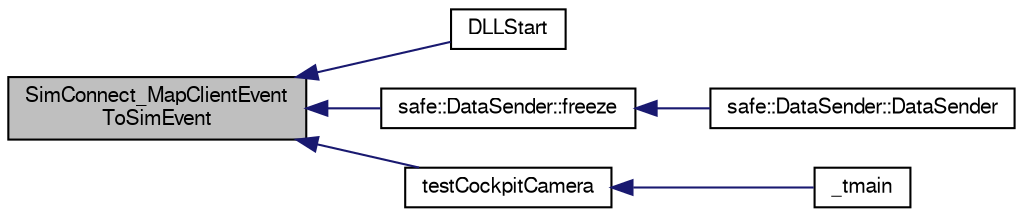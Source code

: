 digraph "SimConnect_MapClientEventToSimEvent"
{
  bgcolor="transparent";
  edge [fontname="FreeSans",fontsize="10",labelfontname="FreeSans",labelfontsize="10"];
  node [fontname="FreeSans",fontsize="10",shape=record];
  rankdir="LR";
  Node1 [label="SimConnect_MapClientEvent\lToSimEvent",height=0.2,width=0.4,color="black", fillcolor="grey75", style="filled" fontcolor="black"];
  Node1 -> Node2 [dir="back",color="midnightblue",fontsize="10",style="solid",fontname="FreeSans"];
  Node2 [label="DLLStart",height=0.2,width=0.4,color="black",URL="$testDLL_8cpp.html#a54633aa73b9653cdcc681606af061121"];
  Node1 -> Node3 [dir="back",color="midnightblue",fontsize="10",style="solid",fontname="FreeSans"];
  Node3 [label="safe::DataSender::freeze",height=0.2,width=0.4,color="black",URL="$classsafe_1_1DataSender.html#a0a33d17a5f0b91757aaee65ae29fdedf"];
  Node3 -> Node4 [dir="back",color="midnightblue",fontsize="10",style="solid",fontname="FreeSans"];
  Node4 [label="safe::DataSender::DataSender",height=0.2,width=0.4,color="black",URL="$classsafe_1_1DataSender.html#a7f2818630fca71d92179e12cf414fb16"];
  Node1 -> Node5 [dir="back",color="midnightblue",fontsize="10",style="solid",fontname="FreeSans"];
  Node5 [label="testCockpitCamera",height=0.2,width=0.4,color="black",URL="$CameraTool_8cpp.html#a5897d798709cc849bab0a55e50d55880"];
  Node5 -> Node6 [dir="back",color="midnightblue",fontsize="10",style="solid",fontname="FreeSans"];
  Node6 [label="_tmain",height=0.2,width=0.4,color="black",URL="$CameraTool_8cpp.html#a9ded5d41f500fd92b63c46f949284f35"];
}

